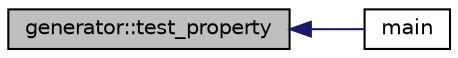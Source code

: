 digraph "generator::test_property"
{
  edge [fontname="Helvetica",fontsize="10",labelfontname="Helvetica",labelfontsize="10"];
  node [fontname="Helvetica",fontsize="10",shape=record];
  rankdir="LR";
  Node21340 [label="generator::test_property",height=0.2,width=0.4,color="black", fillcolor="grey75", style="filled", fontcolor="black"];
  Node21340 -> Node21341 [dir="back",color="midnightblue",fontsize="10",style="solid",fontname="Helvetica"];
  Node21341 [label="main",height=0.2,width=0.4,color="black", fillcolor="white", style="filled",URL="$da/dd5/subspace__orbits__main_8_c.html#a217dbf8b442f20279ea00b898af96f52"];
}
